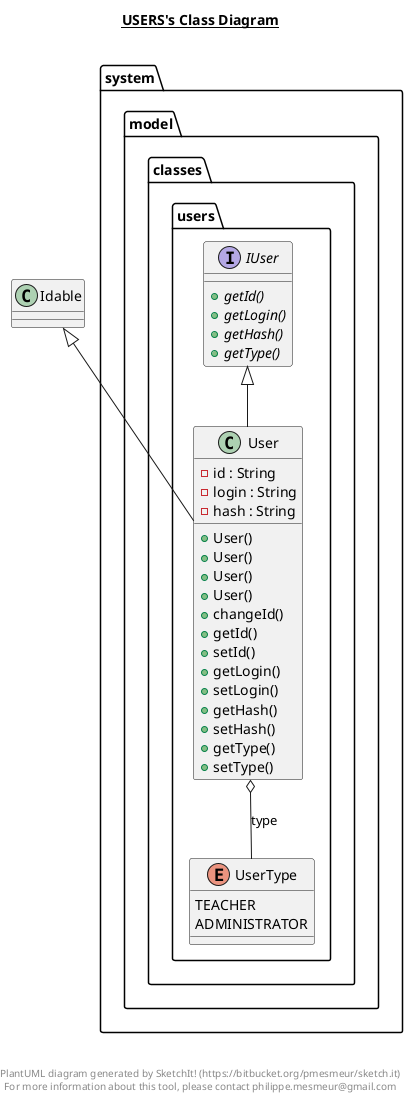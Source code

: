 @startuml

title __USERS's Class Diagram__\n

  package system.model {
    package system.model.classes {
      package system.model.classes.users {
        interface IUser {
            {abstract} + getId()
            {abstract} + getLogin()
            {abstract} + getHash()
            {abstract} + getType()
        }
      }
    }
  }
  

  package system.model {
    package system.model.classes {
      package system.model.classes.users {
        class User {
            - id : String
            - login : String
            - hash : String
            + User()
            + User()
            + User()
            + User()
            + changeId()
            + getId()
            + setId()
            + getLogin()
            + setLogin()
            + getHash()
            + setHash()
            + getType()
            + setType()
        }
      }
    }
  }
  

  package system.model {
    package system.model.classes {
      package system.model.classes.users {
        enum UserType {
          TEACHER
          ADMINISTRATOR
        }
      }
    }
  }
  

  User -up-|> IUser
  User -up-|> Idable
  User o-- UserType : type


right footer


PlantUML diagram generated by SketchIt! (https://bitbucket.org/pmesmeur/sketch.it)
For more information about this tool, please contact philippe.mesmeur@gmail.com
endfooter

@enduml
